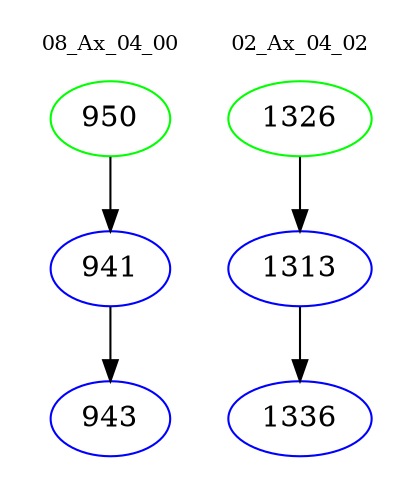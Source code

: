 digraph{
subgraph cluster_0 {
color = white
label = "08_Ax_04_00";
fontsize=10;
T0_950 [label="950", color="green"]
T0_950 -> T0_941 [color="black"]
T0_941 [label="941", color="blue"]
T0_941 -> T0_943 [color="black"]
T0_943 [label="943", color="blue"]
}
subgraph cluster_1 {
color = white
label = "02_Ax_04_02";
fontsize=10;
T1_1326 [label="1326", color="green"]
T1_1326 -> T1_1313 [color="black"]
T1_1313 [label="1313", color="blue"]
T1_1313 -> T1_1336 [color="black"]
T1_1336 [label="1336", color="blue"]
}
}
